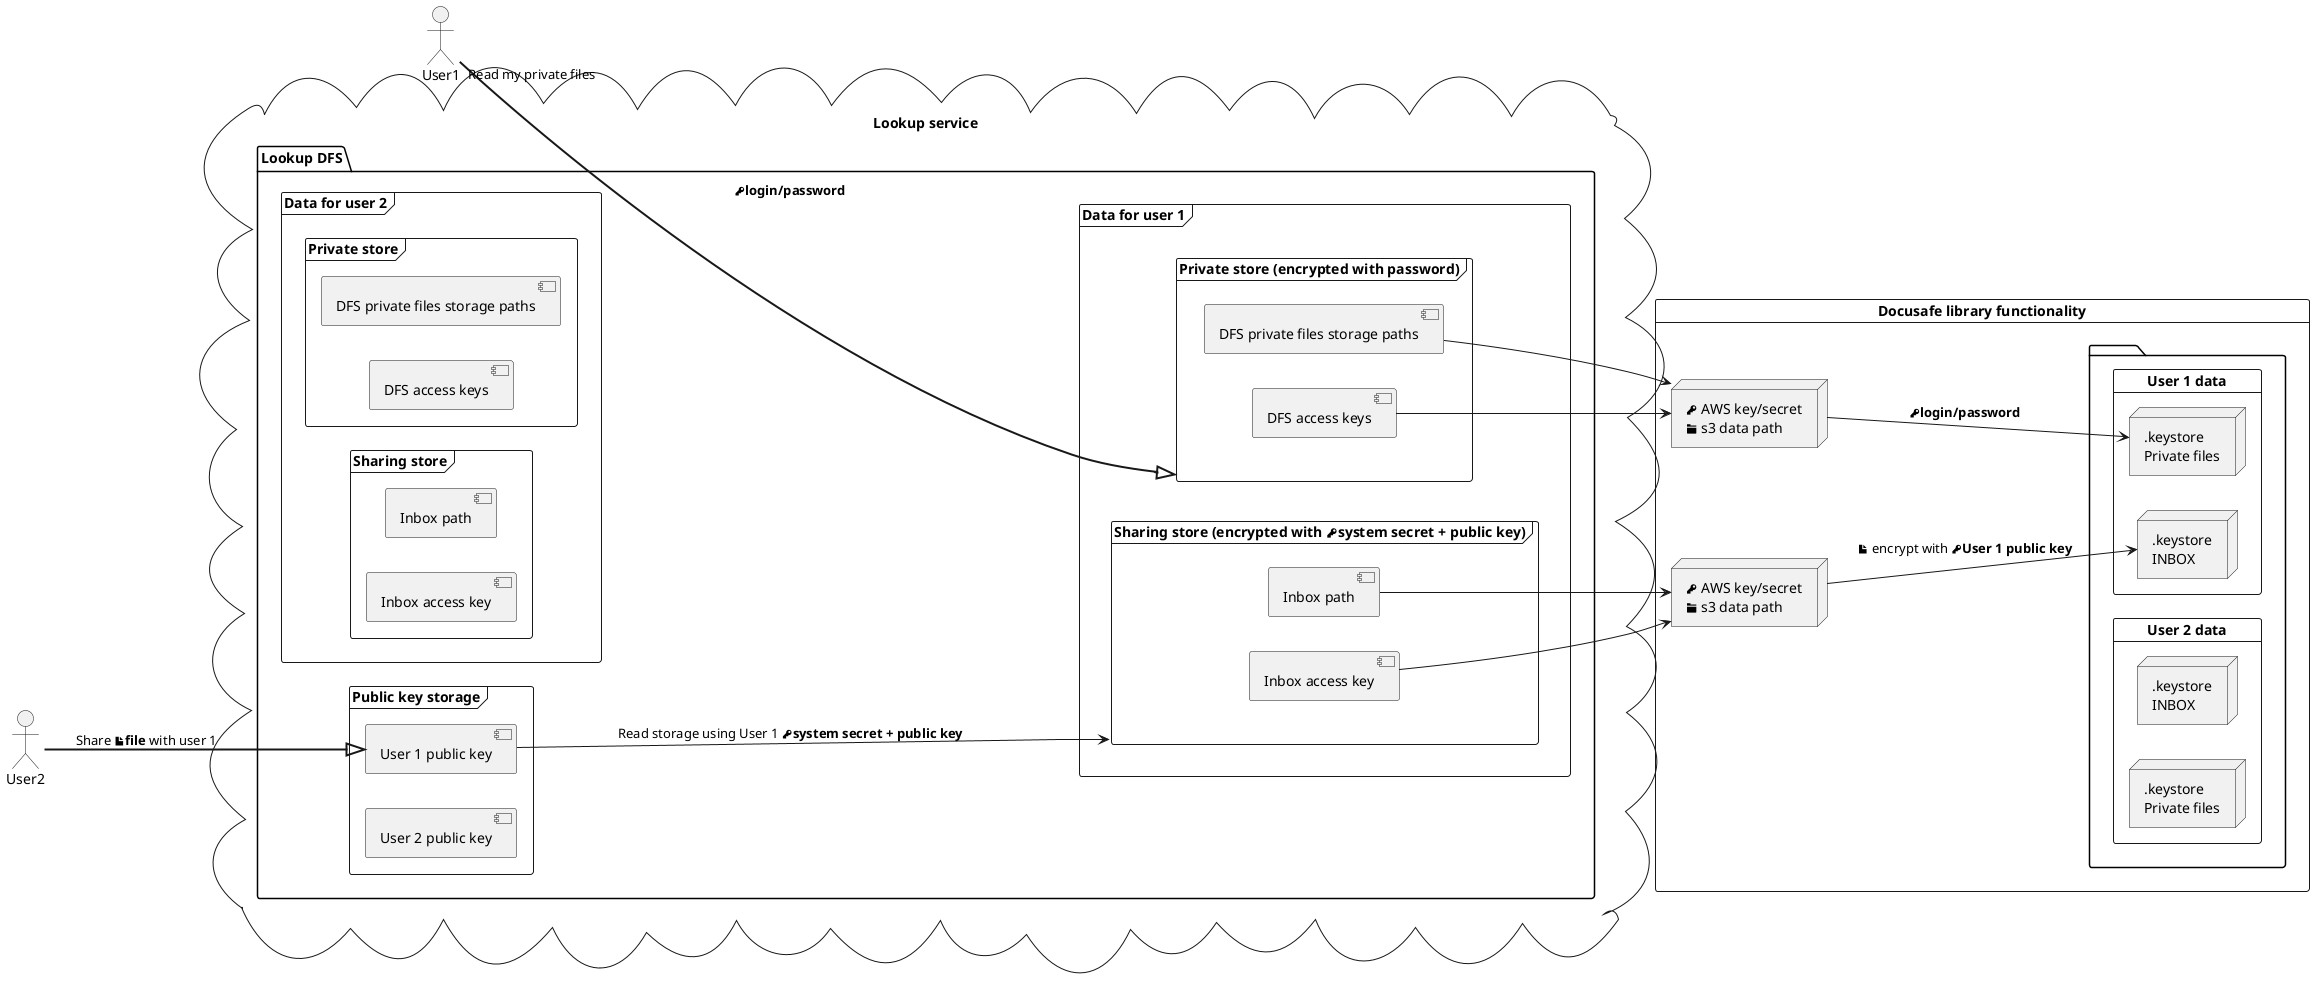@startuml
cloud "Lookup service" {
  package "Lookup DFS" {
  left to right direction
    frame "Data for user 1" {

      frame "Private store (encrypted with password)" as privateStoreUser1 {
        [DFS private files storage paths] as mapPrivate1
        [DFS access keys] as privateAccessKey1
      }

      frame "Sharing store (encrypted with **<&key>system secret + public key**)" as sharingStoreUser1 {
        [Inbox path] as mapInbox1
        [Inbox access key] as publicAccessKey1
      }
    }

    frame "Data for user 2" {

      frame "Private store" as privateStoreUser2 {
        [DFS private files storage paths] as mapPrivate2
        [DFS access keys] as privateAccessKey2
      }

      frame "Sharing store" as sharingStoreUser2 {
        [Inbox path] as mapInbox2
        [Inbox access key] as publicAccessKey2
      }
    }

    frame "Public key storage" {
      left to right direction
      [User 1 public key] as user1publicKey
      [User 2 public key] as user2publicKey
    }
  }
}

actor User1 as user1
actor User2 as user2

card "Docusafe library functionality" {
package {
  card "User 1 data" as User1data {
    node inboxUsr1 [
      .keystore
      INBOX
    ]
    node filesUsr1 [
      .keystore
      Private files
    ]
  }

  card "User 2 data" as User2data {
    node inboxUsr2 [
      .keystore
      INBOX
    ]
    node filesUsr2 [
      .keystore
      Private files
    ]
  }
}


node user1privateFilesAccess [
<&key> AWS key/secret
<&folder> s3 data path
]

user1 ==^ privateStoreUser1 : "Read my private files" **<&key>login/password**
mapPrivate1 --> user1privateFilesAccess
privateAccessKey1 --> user1privateFilesAccess
user1privateFilesAccess --> filesUsr1 :  **<&key>login/password**

node user2shareFilesAccess [
<&key> AWS key/secret
<&folder> s3 data path
]

user2 ==^ user1publicKey : Share **<&file>file** with user 1
user1publicKey --> sharingStoreUser1 : Read storage using User 1 **<&key>system secret + public key**
mapInbox1 --> user2shareFilesAccess
publicAccessKey1 --> user2shareFilesAccess
user2shareFilesAccess --> inboxUsr1 : <&file> encrypt with **<&key>User 1 public key**
}
@enduml